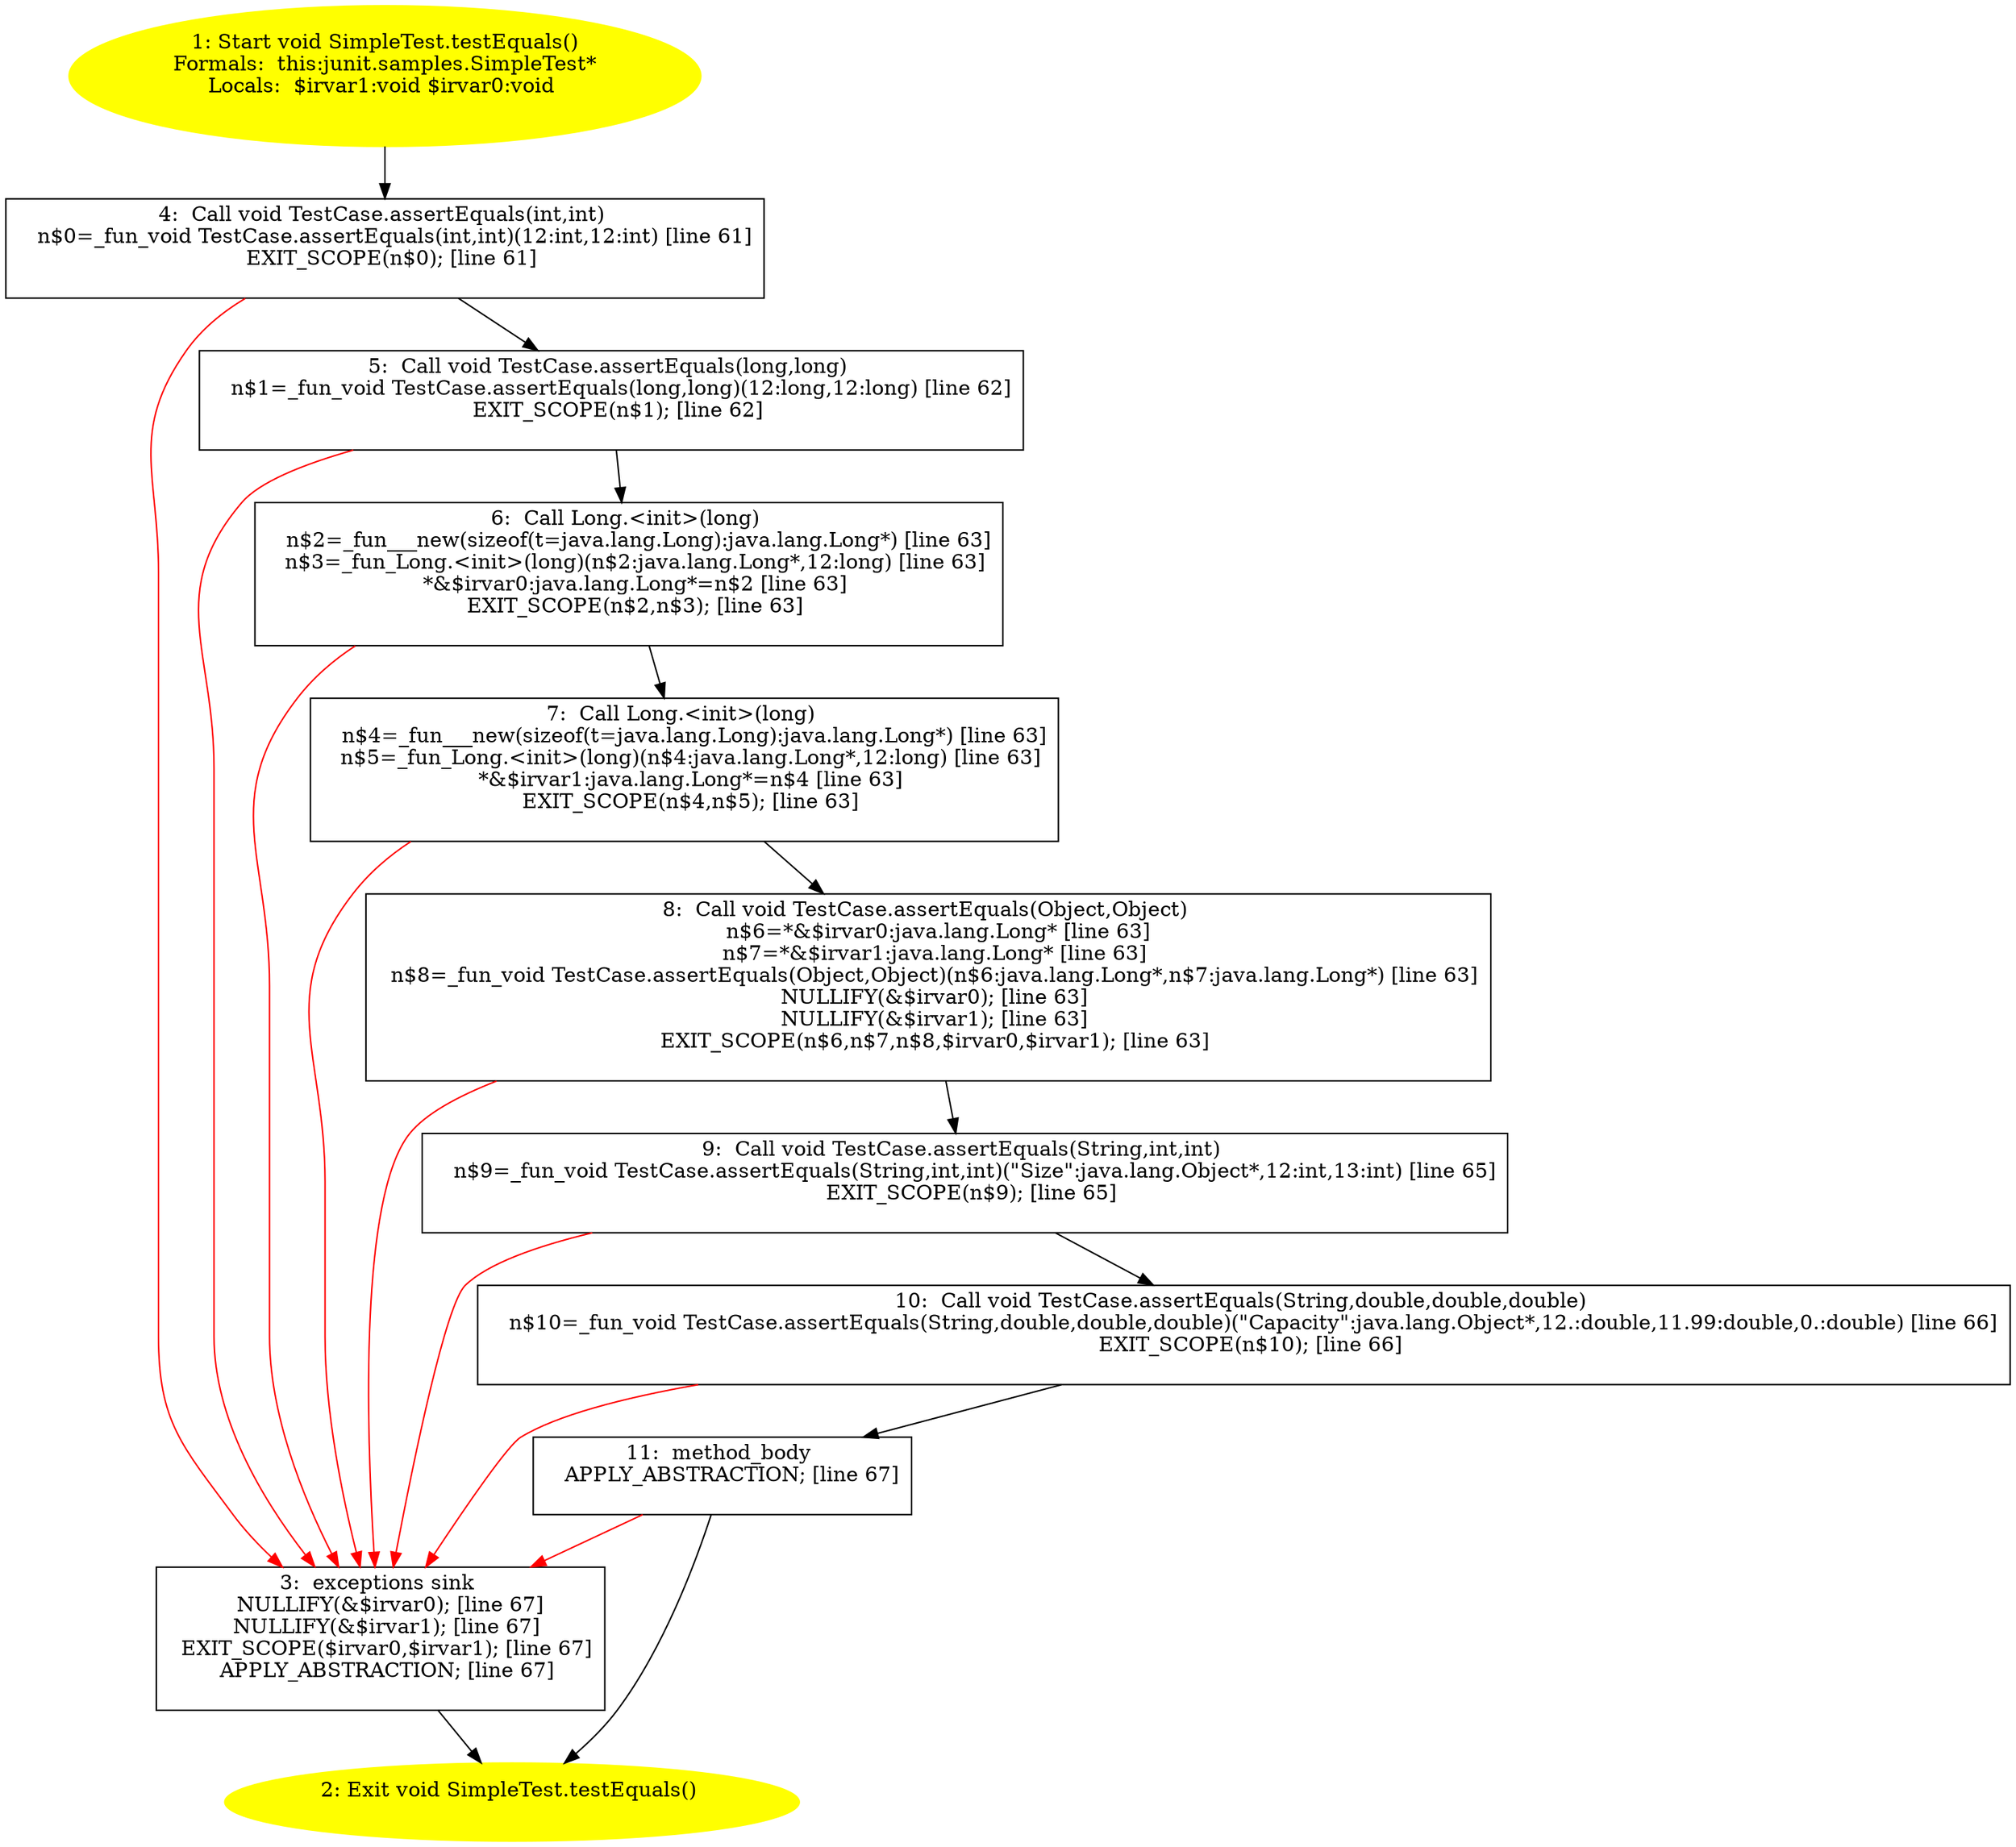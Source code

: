 /* @generated */
digraph cfg {
"junit.samples.SimpleTest.testEquals():void.14e576958b897ce5f35be17369360a4a_1" [label="1: Start void SimpleTest.testEquals()\nFormals:  this:junit.samples.SimpleTest*\nLocals:  $irvar1:void $irvar0:void \n  " color=yellow style=filled]
	

	 "junit.samples.SimpleTest.testEquals():void.14e576958b897ce5f35be17369360a4a_1" -> "junit.samples.SimpleTest.testEquals():void.14e576958b897ce5f35be17369360a4a_4" ;
"junit.samples.SimpleTest.testEquals():void.14e576958b897ce5f35be17369360a4a_2" [label="2: Exit void SimpleTest.testEquals() \n  " color=yellow style=filled]
	

"junit.samples.SimpleTest.testEquals():void.14e576958b897ce5f35be17369360a4a_3" [label="3:  exceptions sink \n   NULLIFY(&$irvar0); [line 67]\n  NULLIFY(&$irvar1); [line 67]\n  EXIT_SCOPE($irvar0,$irvar1); [line 67]\n  APPLY_ABSTRACTION; [line 67]\n " shape="box"]
	

	 "junit.samples.SimpleTest.testEquals():void.14e576958b897ce5f35be17369360a4a_3" -> "junit.samples.SimpleTest.testEquals():void.14e576958b897ce5f35be17369360a4a_2" ;
"junit.samples.SimpleTest.testEquals():void.14e576958b897ce5f35be17369360a4a_4" [label="4:  Call void TestCase.assertEquals(int,int) \n   n$0=_fun_void TestCase.assertEquals(int,int)(12:int,12:int) [line 61]\n  EXIT_SCOPE(n$0); [line 61]\n " shape="box"]
	

	 "junit.samples.SimpleTest.testEquals():void.14e576958b897ce5f35be17369360a4a_4" -> "junit.samples.SimpleTest.testEquals():void.14e576958b897ce5f35be17369360a4a_5" ;
	 "junit.samples.SimpleTest.testEquals():void.14e576958b897ce5f35be17369360a4a_4" -> "junit.samples.SimpleTest.testEquals():void.14e576958b897ce5f35be17369360a4a_3" [color="red" ];
"junit.samples.SimpleTest.testEquals():void.14e576958b897ce5f35be17369360a4a_5" [label="5:  Call void TestCase.assertEquals(long,long) \n   n$1=_fun_void TestCase.assertEquals(long,long)(12:long,12:long) [line 62]\n  EXIT_SCOPE(n$1); [line 62]\n " shape="box"]
	

	 "junit.samples.SimpleTest.testEquals():void.14e576958b897ce5f35be17369360a4a_5" -> "junit.samples.SimpleTest.testEquals():void.14e576958b897ce5f35be17369360a4a_6" ;
	 "junit.samples.SimpleTest.testEquals():void.14e576958b897ce5f35be17369360a4a_5" -> "junit.samples.SimpleTest.testEquals():void.14e576958b897ce5f35be17369360a4a_3" [color="red" ];
"junit.samples.SimpleTest.testEquals():void.14e576958b897ce5f35be17369360a4a_6" [label="6:  Call Long.<init>(long) \n   n$2=_fun___new(sizeof(t=java.lang.Long):java.lang.Long*) [line 63]\n  n$3=_fun_Long.<init>(long)(n$2:java.lang.Long*,12:long) [line 63]\n  *&$irvar0:java.lang.Long*=n$2 [line 63]\n  EXIT_SCOPE(n$2,n$3); [line 63]\n " shape="box"]
	

	 "junit.samples.SimpleTest.testEquals():void.14e576958b897ce5f35be17369360a4a_6" -> "junit.samples.SimpleTest.testEquals():void.14e576958b897ce5f35be17369360a4a_7" ;
	 "junit.samples.SimpleTest.testEquals():void.14e576958b897ce5f35be17369360a4a_6" -> "junit.samples.SimpleTest.testEquals():void.14e576958b897ce5f35be17369360a4a_3" [color="red" ];
"junit.samples.SimpleTest.testEquals():void.14e576958b897ce5f35be17369360a4a_7" [label="7:  Call Long.<init>(long) \n   n$4=_fun___new(sizeof(t=java.lang.Long):java.lang.Long*) [line 63]\n  n$5=_fun_Long.<init>(long)(n$4:java.lang.Long*,12:long) [line 63]\n  *&$irvar1:java.lang.Long*=n$4 [line 63]\n  EXIT_SCOPE(n$4,n$5); [line 63]\n " shape="box"]
	

	 "junit.samples.SimpleTest.testEquals():void.14e576958b897ce5f35be17369360a4a_7" -> "junit.samples.SimpleTest.testEquals():void.14e576958b897ce5f35be17369360a4a_8" ;
	 "junit.samples.SimpleTest.testEquals():void.14e576958b897ce5f35be17369360a4a_7" -> "junit.samples.SimpleTest.testEquals():void.14e576958b897ce5f35be17369360a4a_3" [color="red" ];
"junit.samples.SimpleTest.testEquals():void.14e576958b897ce5f35be17369360a4a_8" [label="8:  Call void TestCase.assertEquals(Object,Object) \n   n$6=*&$irvar0:java.lang.Long* [line 63]\n  n$7=*&$irvar1:java.lang.Long* [line 63]\n  n$8=_fun_void TestCase.assertEquals(Object,Object)(n$6:java.lang.Long*,n$7:java.lang.Long*) [line 63]\n  NULLIFY(&$irvar0); [line 63]\n  NULLIFY(&$irvar1); [line 63]\n  EXIT_SCOPE(n$6,n$7,n$8,$irvar0,$irvar1); [line 63]\n " shape="box"]
	

	 "junit.samples.SimpleTest.testEquals():void.14e576958b897ce5f35be17369360a4a_8" -> "junit.samples.SimpleTest.testEquals():void.14e576958b897ce5f35be17369360a4a_9" ;
	 "junit.samples.SimpleTest.testEquals():void.14e576958b897ce5f35be17369360a4a_8" -> "junit.samples.SimpleTest.testEquals():void.14e576958b897ce5f35be17369360a4a_3" [color="red" ];
"junit.samples.SimpleTest.testEquals():void.14e576958b897ce5f35be17369360a4a_9" [label="9:  Call void TestCase.assertEquals(String,int,int) \n   n$9=_fun_void TestCase.assertEquals(String,int,int)(\"Size\":java.lang.Object*,12:int,13:int) [line 65]\n  EXIT_SCOPE(n$9); [line 65]\n " shape="box"]
	

	 "junit.samples.SimpleTest.testEquals():void.14e576958b897ce5f35be17369360a4a_9" -> "junit.samples.SimpleTest.testEquals():void.14e576958b897ce5f35be17369360a4a_10" ;
	 "junit.samples.SimpleTest.testEquals():void.14e576958b897ce5f35be17369360a4a_9" -> "junit.samples.SimpleTest.testEquals():void.14e576958b897ce5f35be17369360a4a_3" [color="red" ];
"junit.samples.SimpleTest.testEquals():void.14e576958b897ce5f35be17369360a4a_10" [label="10:  Call void TestCase.assertEquals(String,double,double,double) \n   n$10=_fun_void TestCase.assertEquals(String,double,double,double)(\"Capacity\":java.lang.Object*,12.:double,11.99:double,0.:double) [line 66]\n  EXIT_SCOPE(n$10); [line 66]\n " shape="box"]
	

	 "junit.samples.SimpleTest.testEquals():void.14e576958b897ce5f35be17369360a4a_10" -> "junit.samples.SimpleTest.testEquals():void.14e576958b897ce5f35be17369360a4a_11" ;
	 "junit.samples.SimpleTest.testEquals():void.14e576958b897ce5f35be17369360a4a_10" -> "junit.samples.SimpleTest.testEquals():void.14e576958b897ce5f35be17369360a4a_3" [color="red" ];
"junit.samples.SimpleTest.testEquals():void.14e576958b897ce5f35be17369360a4a_11" [label="11:  method_body \n   APPLY_ABSTRACTION; [line 67]\n " shape="box"]
	

	 "junit.samples.SimpleTest.testEquals():void.14e576958b897ce5f35be17369360a4a_11" -> "junit.samples.SimpleTest.testEquals():void.14e576958b897ce5f35be17369360a4a_2" ;
	 "junit.samples.SimpleTest.testEquals():void.14e576958b897ce5f35be17369360a4a_11" -> "junit.samples.SimpleTest.testEquals():void.14e576958b897ce5f35be17369360a4a_3" [color="red" ];
}
